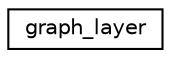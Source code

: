 digraph "Graphical Class Hierarchy"
{
  edge [fontname="Helvetica",fontsize="10",labelfontname="Helvetica",labelfontsize="10"];
  node [fontname="Helvetica",fontsize="10",shape=record];
  rankdir="LR";
  Node0 [label="graph_layer",height=0.2,width=0.4,color="black", fillcolor="white", style="filled",URL="$de/d87/classgraph__layer.html"];
}

